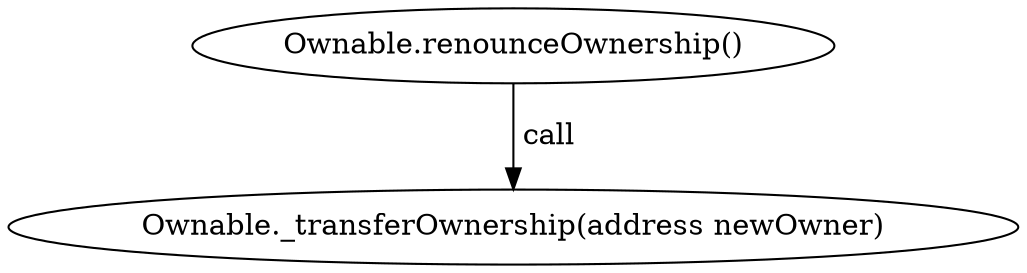 digraph "" {
	graph [bb="0,0,410.3,124.8"];
	node [label="\N"];
	"Ownable.renounceOwnership()"	 [height=0.5,
		pos="205.15,106.8",
		width=3.6804];
	"Ownable._transferOwnership(address newOwner)"	 [height=0.5,
		pos="205.15,18",
		width=5.6986];
	"Ownable.renounceOwnership()" -> "Ownable._transferOwnership(address newOwner)" [key=call,
	label=" call",
	lp="217,62.4",
	pos="e,205.15,36.072 205.15,88.401 205.15,76.295 205.15,60.208 205.15,46.467"];
}
